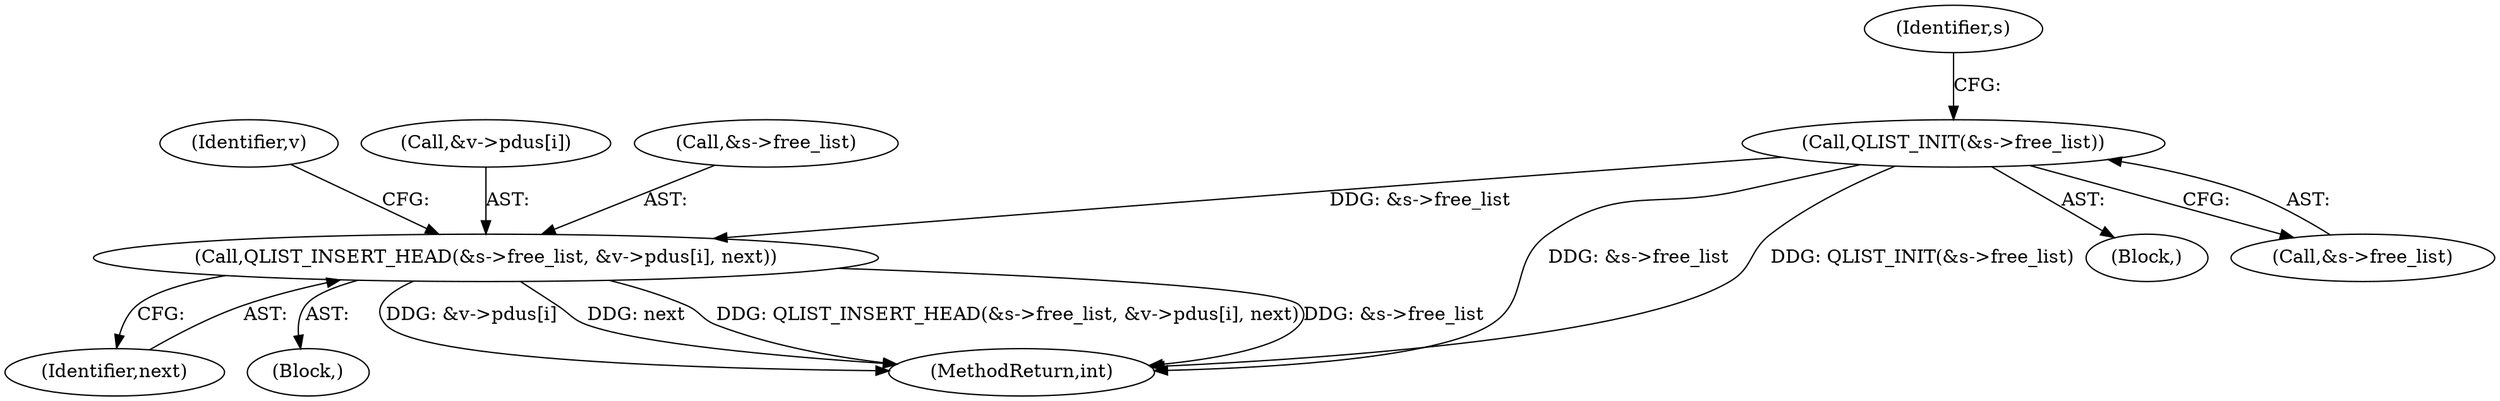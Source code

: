 digraph "0_qemu_4774718e5c194026ba5ee7a28d9be49be3080e42@array" {
"1000146" [label="(Call,QLIST_INSERT_HEAD(&s->free_list, &v->pdus[i], next))"];
"1000124" [label="(Call,QLIST_INIT(&s->free_list))"];
"1000146" [label="(Call,QLIST_INSERT_HEAD(&s->free_list, &v->pdus[i], next))"];
"1000124" [label="(Call,QLIST_INIT(&s->free_list))"];
"1000157" [label="(Identifier,next)"];
"1000132" [label="(Identifier,s)"];
"1000107" [label="(Block,)"];
"1000125" [label="(Call,&s->free_list)"];
"1000145" [label="(Block,)"];
"1000162" [label="(Identifier,v)"];
"1000415" [label="(MethodReturn,int)"];
"1000151" [label="(Call,&v->pdus[i])"];
"1000147" [label="(Call,&s->free_list)"];
"1000146" -> "1000145"  [label="AST: "];
"1000146" -> "1000157"  [label="CFG: "];
"1000147" -> "1000146"  [label="AST: "];
"1000151" -> "1000146"  [label="AST: "];
"1000157" -> "1000146"  [label="AST: "];
"1000162" -> "1000146"  [label="CFG: "];
"1000146" -> "1000415"  [label="DDG: &v->pdus[i]"];
"1000146" -> "1000415"  [label="DDG: next"];
"1000146" -> "1000415"  [label="DDG: QLIST_INSERT_HEAD(&s->free_list, &v->pdus[i], next)"];
"1000146" -> "1000415"  [label="DDG: &s->free_list"];
"1000124" -> "1000146"  [label="DDG: &s->free_list"];
"1000124" -> "1000107"  [label="AST: "];
"1000124" -> "1000125"  [label="CFG: "];
"1000125" -> "1000124"  [label="AST: "];
"1000132" -> "1000124"  [label="CFG: "];
"1000124" -> "1000415"  [label="DDG: &s->free_list"];
"1000124" -> "1000415"  [label="DDG: QLIST_INIT(&s->free_list)"];
}
